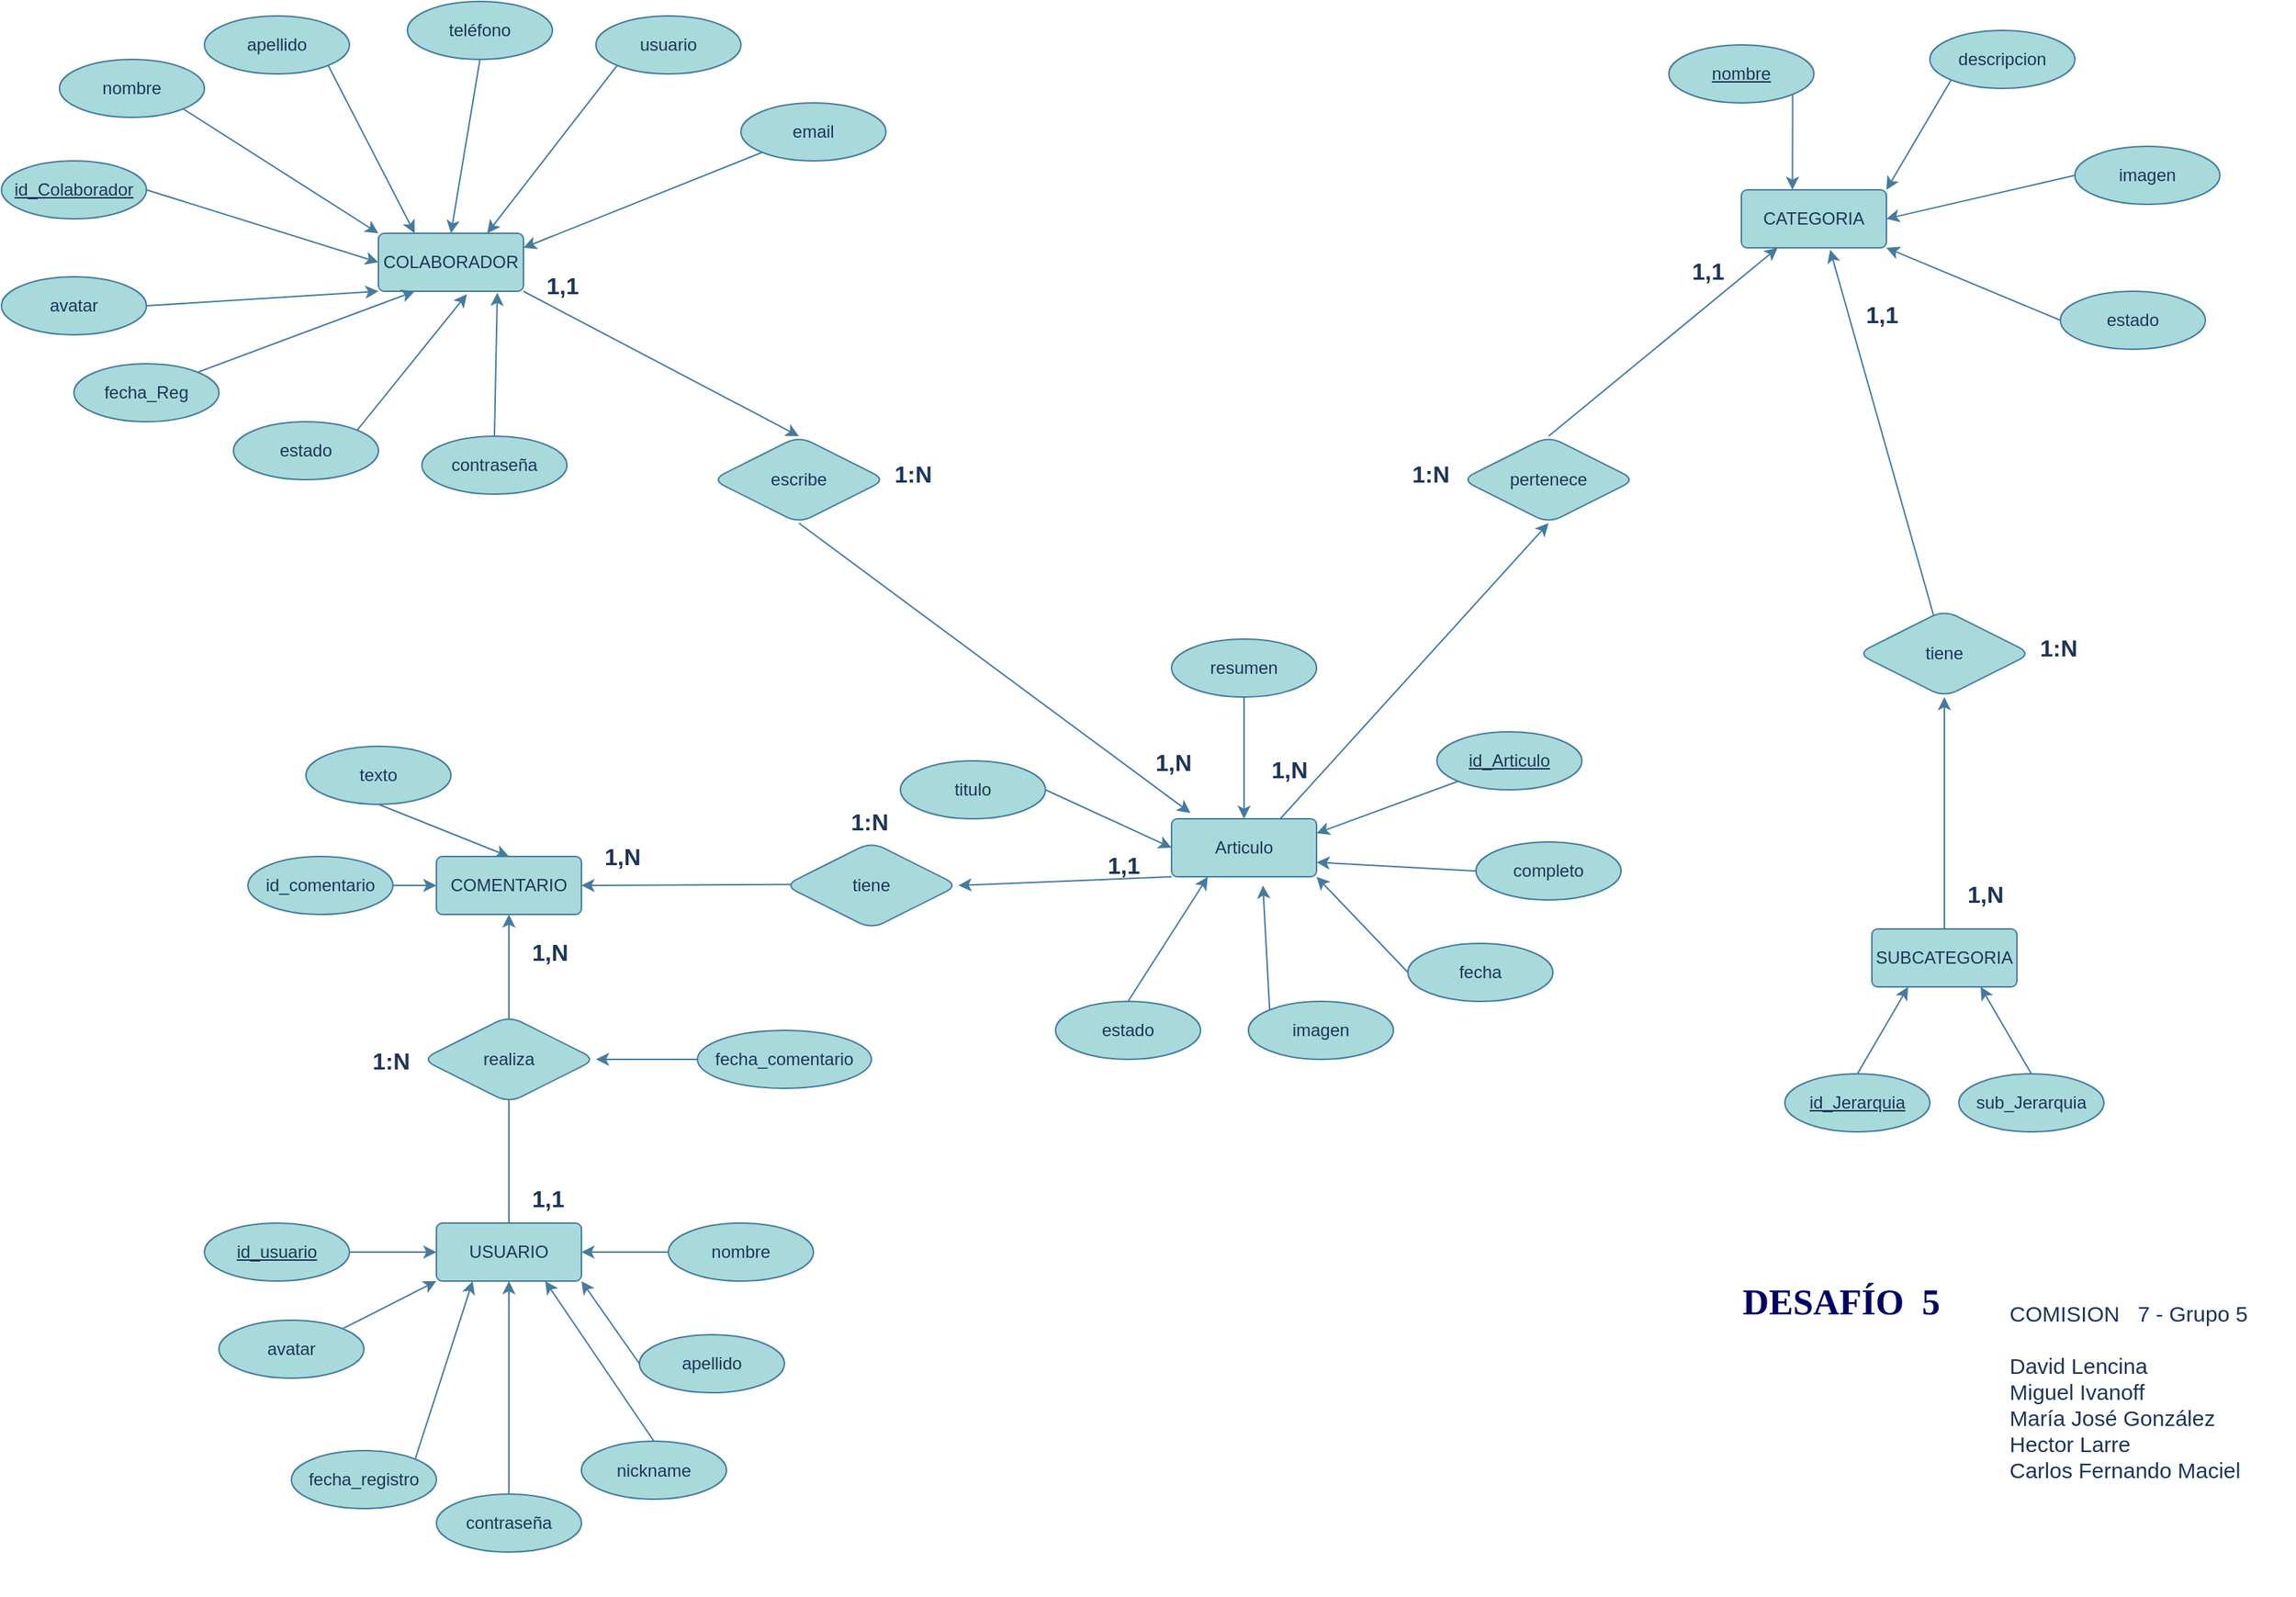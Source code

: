 <mxfile version="21.3.4" type="device">
  <diagram name="Página-1" id="KMNJWnfZoJ_QX7EdaWYS">
    <mxGraphModel dx="1469" dy="647" grid="1" gridSize="10" guides="1" tooltips="1" connect="1" arrows="1" fold="1" page="1" pageScale="1" pageWidth="1654" pageHeight="1169" math="0" shadow="0">
      <root>
        <mxCell id="0" />
        <mxCell id="1" parent="0" />
        <mxCell id="n2WPIKl7ri1R_AjDJzSK-76" style="edgeStyle=none;rounded=1;orthogonalLoop=1;jettySize=auto;html=1;exitX=1;exitY=1;exitDx=0;exitDy=0;entryX=0.5;entryY=0;entryDx=0;entryDy=0;labelBackgroundColor=none;strokeColor=#457B9D;fontColor=default;" parent="1" source="n2WPIKl7ri1R_AjDJzSK-1" target="n2WPIKl7ri1R_AjDJzSK-75" edge="1">
          <mxGeometry relative="1" as="geometry" />
        </mxCell>
        <mxCell id="n2WPIKl7ri1R_AjDJzSK-1" value="COLABORADOR" style="rounded=1;arcSize=10;whiteSpace=wrap;html=1;align=center;labelBackgroundColor=none;fillColor=#A8DADC;strokeColor=#457B9D;fontColor=#1D3557;" parent="1" vertex="1">
          <mxGeometry x="310" y="200" width="100" height="40" as="geometry" />
        </mxCell>
        <mxCell id="n2WPIKl7ri1R_AjDJzSK-74" style="edgeStyle=none;rounded=1;orthogonalLoop=1;jettySize=auto;html=1;exitX=0.75;exitY=0;exitDx=0;exitDy=0;entryX=0.5;entryY=1;entryDx=0;entryDy=0;labelBackgroundColor=none;strokeColor=#457B9D;fontColor=default;" parent="1" source="n2WPIKl7ri1R_AjDJzSK-2" target="n2WPIKl7ri1R_AjDJzSK-72" edge="1">
          <mxGeometry relative="1" as="geometry" />
        </mxCell>
        <mxCell id="n2WPIKl7ri1R_AjDJzSK-2" value="Articulo" style="rounded=1;arcSize=10;whiteSpace=wrap;html=1;align=center;labelBackgroundColor=none;fillColor=#A8DADC;strokeColor=#457B9D;fontColor=#1D3557;" parent="1" vertex="1">
          <mxGeometry x="857" y="604" width="100" height="40" as="geometry" />
        </mxCell>
        <mxCell id="n2WPIKl7ri1R_AjDJzSK-79" style="edgeStyle=none;rounded=1;orthogonalLoop=1;jettySize=auto;html=1;exitX=0.5;exitY=0;exitDx=0;exitDy=0;entryX=0.5;entryY=1;entryDx=0;entryDy=0;labelBackgroundColor=none;strokeColor=#457B9D;fontColor=default;" parent="1" source="n2WPIKl7ri1R_AjDJzSK-3" target="0cG1t14JunBqy3VzTGJ5-1" edge="1">
          <mxGeometry relative="1" as="geometry" />
        </mxCell>
        <mxCell id="n2WPIKl7ri1R_AjDJzSK-3" value="USUARIO" style="rounded=1;arcSize=10;whiteSpace=wrap;html=1;align=center;labelBackgroundColor=none;fillColor=#A8DADC;strokeColor=#457B9D;fontColor=#1D3557;" parent="1" vertex="1">
          <mxGeometry x="350" y="883" width="100" height="40" as="geometry" />
        </mxCell>
        <mxCell id="n2WPIKl7ri1R_AjDJzSK-71" style="edgeStyle=none;rounded=1;orthogonalLoop=1;jettySize=auto;html=1;exitX=0.5;exitY=0;exitDx=0;exitDy=0;entryX=0.5;entryY=1;entryDx=0;entryDy=0;labelBackgroundColor=none;strokeColor=#457B9D;fontColor=default;" parent="1" source="n2WPIKl7ri1R_AjDJzSK-5" target="n2WPIKl7ri1R_AjDJzSK-69" edge="1">
          <mxGeometry relative="1" as="geometry" />
        </mxCell>
        <mxCell id="n2WPIKl7ri1R_AjDJzSK-4" value="CATEGORIA" style="rounded=1;arcSize=10;whiteSpace=wrap;html=1;align=center;labelBackgroundColor=none;fillColor=#A8DADC;strokeColor=#457B9D;fontColor=#1D3557;" parent="1" vertex="1">
          <mxGeometry x="1250" y="170" width="100" height="40" as="geometry" />
        </mxCell>
        <mxCell id="n2WPIKl7ri1R_AjDJzSK-5" value="SUBCATEGORIA" style="rounded=1;arcSize=10;whiteSpace=wrap;html=1;align=center;labelBackgroundColor=none;fillColor=#A8DADC;strokeColor=#457B9D;fontColor=#1D3557;" parent="1" vertex="1">
          <mxGeometry x="1340" y="680" width="100" height="40" as="geometry" />
        </mxCell>
        <mxCell id="n2WPIKl7ri1R_AjDJzSK-18" style="edgeStyle=none;rounded=1;orthogonalLoop=1;jettySize=auto;html=1;exitX=1;exitY=1;exitDx=0;exitDy=0;entryX=0;entryY=0;entryDx=0;entryDy=0;labelBackgroundColor=none;strokeColor=#457B9D;fontColor=default;" parent="1" source="n2WPIKl7ri1R_AjDJzSK-8" target="n2WPIKl7ri1R_AjDJzSK-1" edge="1">
          <mxGeometry relative="1" as="geometry" />
        </mxCell>
        <mxCell id="n2WPIKl7ri1R_AjDJzSK-8" value="nombre" style="ellipse;whiteSpace=wrap;html=1;align=center;labelBackgroundColor=none;fillColor=#A8DADC;strokeColor=#457B9D;fontColor=#1D3557;rounded=1;" parent="1" vertex="1">
          <mxGeometry x="90" y="80" width="100" height="40" as="geometry" />
        </mxCell>
        <mxCell id="n2WPIKl7ri1R_AjDJzSK-23" style="edgeStyle=none;rounded=1;orthogonalLoop=1;jettySize=auto;html=1;exitX=1;exitY=1;exitDx=0;exitDy=0;entryX=0.25;entryY=0;entryDx=0;entryDy=0;labelBackgroundColor=none;strokeColor=#457B9D;fontColor=default;" parent="1" source="n2WPIKl7ri1R_AjDJzSK-9" target="n2WPIKl7ri1R_AjDJzSK-1" edge="1">
          <mxGeometry relative="1" as="geometry" />
        </mxCell>
        <mxCell id="n2WPIKl7ri1R_AjDJzSK-9" value="apellido" style="ellipse;whiteSpace=wrap;html=1;align=center;labelBackgroundColor=none;fillColor=#A8DADC;strokeColor=#457B9D;fontColor=#1D3557;rounded=1;" parent="1" vertex="1">
          <mxGeometry x="190" y="50" width="100" height="40" as="geometry" />
        </mxCell>
        <mxCell id="n2WPIKl7ri1R_AjDJzSK-24" style="edgeStyle=none;rounded=1;orthogonalLoop=1;jettySize=auto;html=1;exitX=0.5;exitY=1;exitDx=0;exitDy=0;entryX=0.5;entryY=0;entryDx=0;entryDy=0;labelBackgroundColor=none;strokeColor=#457B9D;fontColor=default;" parent="1" source="n2WPIKl7ri1R_AjDJzSK-10" target="n2WPIKl7ri1R_AjDJzSK-1" edge="1">
          <mxGeometry relative="1" as="geometry" />
        </mxCell>
        <mxCell id="n2WPIKl7ri1R_AjDJzSK-10" value="teléfono" style="ellipse;whiteSpace=wrap;html=1;align=center;labelBackgroundColor=none;fillColor=#A8DADC;strokeColor=#457B9D;fontColor=#1D3557;rounded=1;" parent="1" vertex="1">
          <mxGeometry x="330" y="40" width="100" height="40" as="geometry" />
        </mxCell>
        <mxCell id="n2WPIKl7ri1R_AjDJzSK-25" style="edgeStyle=none;rounded=1;orthogonalLoop=1;jettySize=auto;html=1;exitX=0;exitY=1;exitDx=0;exitDy=0;entryX=0.75;entryY=0;entryDx=0;entryDy=0;labelBackgroundColor=none;strokeColor=#457B9D;fontColor=default;" parent="1" source="n2WPIKl7ri1R_AjDJzSK-11" target="n2WPIKl7ri1R_AjDJzSK-1" edge="1">
          <mxGeometry relative="1" as="geometry" />
        </mxCell>
        <mxCell id="n2WPIKl7ri1R_AjDJzSK-11" value="usuario" style="ellipse;whiteSpace=wrap;html=1;align=center;labelBackgroundColor=none;fillColor=#A8DADC;strokeColor=#457B9D;fontColor=#1D3557;rounded=1;" parent="1" vertex="1">
          <mxGeometry x="460" y="50" width="100" height="40" as="geometry" />
        </mxCell>
        <mxCell id="n2WPIKl7ri1R_AjDJzSK-26" style="edgeStyle=none;rounded=1;orthogonalLoop=1;jettySize=auto;html=1;exitX=0;exitY=1;exitDx=0;exitDy=0;entryX=1;entryY=0.25;entryDx=0;entryDy=0;labelBackgroundColor=none;strokeColor=#457B9D;fontColor=default;" parent="1" source="n2WPIKl7ri1R_AjDJzSK-12" target="n2WPIKl7ri1R_AjDJzSK-1" edge="1">
          <mxGeometry relative="1" as="geometry" />
        </mxCell>
        <mxCell id="n2WPIKl7ri1R_AjDJzSK-12" value="email" style="ellipse;whiteSpace=wrap;html=1;align=center;labelBackgroundColor=none;fillColor=#A8DADC;strokeColor=#457B9D;fontColor=#1D3557;rounded=1;" parent="1" vertex="1">
          <mxGeometry x="560" y="110" width="100" height="40" as="geometry" />
        </mxCell>
        <mxCell id="n2WPIKl7ri1R_AjDJzSK-20" style="edgeStyle=none;rounded=1;orthogonalLoop=1;jettySize=auto;html=1;exitX=0.5;exitY=0;exitDx=0;exitDy=0;entryX=0.82;entryY=1.025;entryDx=0;entryDy=0;entryPerimeter=0;labelBackgroundColor=none;strokeColor=#457B9D;fontColor=default;" parent="1" source="n2WPIKl7ri1R_AjDJzSK-13" target="n2WPIKl7ri1R_AjDJzSK-1" edge="1">
          <mxGeometry relative="1" as="geometry" />
        </mxCell>
        <mxCell id="n2WPIKl7ri1R_AjDJzSK-13" value="contraseña" style="ellipse;whiteSpace=wrap;html=1;align=center;labelBackgroundColor=none;fillColor=#A8DADC;strokeColor=#457B9D;fontColor=#1D3557;rounded=1;" parent="1" vertex="1">
          <mxGeometry x="340" y="340" width="100" height="40" as="geometry" />
        </mxCell>
        <mxCell id="n2WPIKl7ri1R_AjDJzSK-21" style="edgeStyle=none;rounded=1;orthogonalLoop=1;jettySize=auto;html=1;exitX=1;exitY=0;exitDx=0;exitDy=0;entryX=0.61;entryY=1.05;entryDx=0;entryDy=0;entryPerimeter=0;labelBackgroundColor=none;strokeColor=#457B9D;fontColor=default;" parent="1" source="n2WPIKl7ri1R_AjDJzSK-14" target="n2WPIKl7ri1R_AjDJzSK-1" edge="1">
          <mxGeometry relative="1" as="geometry" />
        </mxCell>
        <mxCell id="n2WPIKl7ri1R_AjDJzSK-14" value="estado" style="ellipse;whiteSpace=wrap;html=1;align=center;labelBackgroundColor=none;fillColor=#A8DADC;strokeColor=#457B9D;fontColor=#1D3557;rounded=1;" parent="1" vertex="1">
          <mxGeometry x="210" y="330" width="100" height="40" as="geometry" />
        </mxCell>
        <mxCell id="n2WPIKl7ri1R_AjDJzSK-22" style="edgeStyle=none;rounded=1;orthogonalLoop=1;jettySize=auto;html=1;exitX=1;exitY=0;exitDx=0;exitDy=0;entryX=0.25;entryY=1;entryDx=0;entryDy=0;labelBackgroundColor=none;strokeColor=#457B9D;fontColor=default;" parent="1" source="n2WPIKl7ri1R_AjDJzSK-15" target="n2WPIKl7ri1R_AjDJzSK-1" edge="1">
          <mxGeometry relative="1" as="geometry" />
        </mxCell>
        <mxCell id="n2WPIKl7ri1R_AjDJzSK-15" value="fecha_Reg" style="ellipse;whiteSpace=wrap;html=1;align=center;labelBackgroundColor=none;fillColor=#A8DADC;strokeColor=#457B9D;fontColor=#1D3557;rounded=1;" parent="1" vertex="1">
          <mxGeometry x="100" y="290" width="100" height="40" as="geometry" />
        </mxCell>
        <mxCell id="n2WPIKl7ri1R_AjDJzSK-19" style="edgeStyle=none;rounded=1;orthogonalLoop=1;jettySize=auto;html=1;exitX=1;exitY=0.5;exitDx=0;exitDy=0;entryX=0;entryY=1;entryDx=0;entryDy=0;labelBackgroundColor=none;strokeColor=#457B9D;fontColor=default;" parent="1" source="n2WPIKl7ri1R_AjDJzSK-16" target="n2WPIKl7ri1R_AjDJzSK-1" edge="1">
          <mxGeometry relative="1" as="geometry" />
        </mxCell>
        <mxCell id="n2WPIKl7ri1R_AjDJzSK-16" value="avatar" style="ellipse;whiteSpace=wrap;html=1;align=center;labelBackgroundColor=none;fillColor=#A8DADC;strokeColor=#457B9D;fontColor=#1D3557;rounded=1;" parent="1" vertex="1">
          <mxGeometry x="50" y="230" width="100" height="40" as="geometry" />
        </mxCell>
        <mxCell id="n2WPIKl7ri1R_AjDJzSK-31" style="edgeStyle=none;rounded=1;orthogonalLoop=1;jettySize=auto;html=1;exitX=0;exitY=1;exitDx=0;exitDy=0;entryX=1;entryY=0;entryDx=0;entryDy=0;labelBackgroundColor=none;strokeColor=#457B9D;fontColor=default;" parent="1" source="n2WPIKl7ri1R_AjDJzSK-28" target="n2WPIKl7ri1R_AjDJzSK-4" edge="1">
          <mxGeometry relative="1" as="geometry" />
        </mxCell>
        <mxCell id="n2WPIKl7ri1R_AjDJzSK-28" value="descripcion" style="ellipse;whiteSpace=wrap;html=1;align=center;labelBackgroundColor=none;fillColor=#A8DADC;strokeColor=#457B9D;fontColor=#1D3557;rounded=1;" parent="1" vertex="1">
          <mxGeometry x="1380" y="60" width="100" height="40" as="geometry" />
        </mxCell>
        <mxCell id="n2WPIKl7ri1R_AjDJzSK-32" style="edgeStyle=none;rounded=1;orthogonalLoop=1;jettySize=auto;html=1;exitX=0;exitY=0.5;exitDx=0;exitDy=0;entryX=1;entryY=0.5;entryDx=0;entryDy=0;labelBackgroundColor=none;strokeColor=#457B9D;fontColor=default;" parent="1" source="n2WPIKl7ri1R_AjDJzSK-29" target="n2WPIKl7ri1R_AjDJzSK-4" edge="1">
          <mxGeometry relative="1" as="geometry" />
        </mxCell>
        <mxCell id="n2WPIKl7ri1R_AjDJzSK-29" value="imagen" style="ellipse;whiteSpace=wrap;html=1;align=center;labelBackgroundColor=none;fillColor=#A8DADC;strokeColor=#457B9D;fontColor=#1D3557;rounded=1;" parent="1" vertex="1">
          <mxGeometry x="1480" y="140" width="100" height="40" as="geometry" />
        </mxCell>
        <mxCell id="n2WPIKl7ri1R_AjDJzSK-33" style="edgeStyle=none;rounded=1;orthogonalLoop=1;jettySize=auto;html=1;exitX=0;exitY=0.5;exitDx=0;exitDy=0;entryX=1;entryY=1;entryDx=0;entryDy=0;labelBackgroundColor=none;strokeColor=#457B9D;fontColor=default;" parent="1" source="n2WPIKl7ri1R_AjDJzSK-30" target="n2WPIKl7ri1R_AjDJzSK-4" edge="1">
          <mxGeometry relative="1" as="geometry" />
        </mxCell>
        <mxCell id="n2WPIKl7ri1R_AjDJzSK-30" value="estado" style="ellipse;whiteSpace=wrap;html=1;align=center;labelBackgroundColor=none;fillColor=#A8DADC;strokeColor=#457B9D;fontColor=#1D3557;rounded=1;" parent="1" vertex="1">
          <mxGeometry x="1470" y="240" width="100" height="40" as="geometry" />
        </mxCell>
        <mxCell id="n2WPIKl7ri1R_AjDJzSK-47" style="edgeStyle=none;rounded=1;orthogonalLoop=1;jettySize=auto;html=1;exitX=1;exitY=0.5;exitDx=0;exitDy=0;entryX=0;entryY=0.5;entryDx=0;entryDy=0;labelBackgroundColor=none;strokeColor=#457B9D;fontColor=default;" parent="1" source="n2WPIKl7ri1R_AjDJzSK-35" target="n2WPIKl7ri1R_AjDJzSK-2" edge="1">
          <mxGeometry relative="1" as="geometry" />
        </mxCell>
        <mxCell id="n2WPIKl7ri1R_AjDJzSK-35" value="titulo" style="ellipse;whiteSpace=wrap;html=1;align=center;labelBackgroundColor=none;fillColor=#A8DADC;strokeColor=#457B9D;fontColor=#1D3557;rounded=1;" parent="1" vertex="1">
          <mxGeometry x="670" y="564" width="100" height="40" as="geometry" />
        </mxCell>
        <mxCell id="n2WPIKl7ri1R_AjDJzSK-42" style="edgeStyle=none;rounded=1;orthogonalLoop=1;jettySize=auto;html=1;exitX=0.5;exitY=1;exitDx=0;exitDy=0;entryX=0.5;entryY=0;entryDx=0;entryDy=0;labelBackgroundColor=none;strokeColor=#457B9D;fontColor=default;" parent="1" target="n2WPIKl7ri1R_AjDJzSK-2" edge="1">
          <mxGeometry relative="1" as="geometry">
            <mxPoint x="907" y="500.0" as="sourcePoint" />
          </mxGeometry>
        </mxCell>
        <mxCell id="n2WPIKl7ri1R_AjDJzSK-43" style="edgeStyle=none;rounded=1;orthogonalLoop=1;jettySize=auto;html=1;exitX=0;exitY=0.5;exitDx=0;exitDy=0;entryX=1;entryY=0.75;entryDx=0;entryDy=0;labelBackgroundColor=none;strokeColor=#457B9D;fontColor=default;" parent="1" source="n2WPIKl7ri1R_AjDJzSK-37" target="n2WPIKl7ri1R_AjDJzSK-2" edge="1">
          <mxGeometry relative="1" as="geometry" />
        </mxCell>
        <mxCell id="n2WPIKl7ri1R_AjDJzSK-37" value="completo" style="ellipse;whiteSpace=wrap;html=1;align=center;labelBackgroundColor=none;fillColor=#A8DADC;strokeColor=#457B9D;fontColor=#1D3557;rounded=1;" parent="1" vertex="1">
          <mxGeometry x="1067" y="620" width="100" height="40" as="geometry" />
        </mxCell>
        <mxCell id="n2WPIKl7ri1R_AjDJzSK-44" style="edgeStyle=none;rounded=1;orthogonalLoop=1;jettySize=auto;html=1;exitX=0;exitY=0.5;exitDx=0;exitDy=0;entryX=1;entryY=1;entryDx=0;entryDy=0;labelBackgroundColor=none;strokeColor=#457B9D;fontColor=default;" parent="1" source="n2WPIKl7ri1R_AjDJzSK-38" target="n2WPIKl7ri1R_AjDJzSK-2" edge="1">
          <mxGeometry relative="1" as="geometry" />
        </mxCell>
        <mxCell id="n2WPIKl7ri1R_AjDJzSK-38" value="fecha" style="ellipse;whiteSpace=wrap;html=1;align=center;labelBackgroundColor=none;fillColor=#A8DADC;strokeColor=#457B9D;fontColor=#1D3557;rounded=1;" parent="1" vertex="1">
          <mxGeometry x="1020" y="690" width="100" height="40" as="geometry" />
        </mxCell>
        <mxCell id="n2WPIKl7ri1R_AjDJzSK-45" style="edgeStyle=none;rounded=1;orthogonalLoop=1;jettySize=auto;html=1;exitX=0;exitY=0;exitDx=0;exitDy=0;labelBackgroundColor=none;strokeColor=#457B9D;fontColor=default;" parent="1" source="n2WPIKl7ri1R_AjDJzSK-39" edge="1">
          <mxGeometry relative="1" as="geometry">
            <mxPoint x="920" y="650" as="targetPoint" />
          </mxGeometry>
        </mxCell>
        <mxCell id="n2WPIKl7ri1R_AjDJzSK-39" value="imagen" style="ellipse;whiteSpace=wrap;html=1;align=center;labelBackgroundColor=none;fillColor=#A8DADC;strokeColor=#457B9D;fontColor=#1D3557;rounded=1;" parent="1" vertex="1">
          <mxGeometry x="910" y="730" width="100" height="40" as="geometry" />
        </mxCell>
        <mxCell id="n2WPIKl7ri1R_AjDJzSK-46" style="edgeStyle=none;rounded=1;orthogonalLoop=1;jettySize=auto;html=1;exitX=0.5;exitY=0;exitDx=0;exitDy=0;entryX=0.25;entryY=1;entryDx=0;entryDy=0;labelBackgroundColor=none;strokeColor=#457B9D;fontColor=default;" parent="1" source="n2WPIKl7ri1R_AjDJzSK-40" target="n2WPIKl7ri1R_AjDJzSK-2" edge="1">
          <mxGeometry relative="1" as="geometry" />
        </mxCell>
        <mxCell id="n2WPIKl7ri1R_AjDJzSK-40" value="estado" style="ellipse;whiteSpace=wrap;html=1;align=center;labelBackgroundColor=none;fillColor=#A8DADC;strokeColor=#457B9D;fontColor=#1D3557;rounded=1;" parent="1" vertex="1">
          <mxGeometry x="777" y="730" width="100" height="40" as="geometry" />
        </mxCell>
        <mxCell id="n2WPIKl7ri1R_AjDJzSK-63" style="edgeStyle=none;rounded=1;orthogonalLoop=1;jettySize=auto;html=1;exitX=0;exitY=0.5;exitDx=0;exitDy=0;entryX=1;entryY=0.5;entryDx=0;entryDy=0;labelBackgroundColor=none;strokeColor=#457B9D;fontColor=default;" parent="1" source="n2WPIKl7ri1R_AjDJzSK-48" target="n2WPIKl7ri1R_AjDJzSK-3" edge="1">
          <mxGeometry relative="1" as="geometry" />
        </mxCell>
        <mxCell id="n2WPIKl7ri1R_AjDJzSK-48" value="nombre" style="ellipse;whiteSpace=wrap;html=1;align=center;labelBackgroundColor=none;fillColor=#A8DADC;strokeColor=#457B9D;fontColor=#1D3557;rounded=1;" parent="1" vertex="1">
          <mxGeometry x="510" y="883" width="100" height="40" as="geometry" />
        </mxCell>
        <mxCell id="n2WPIKl7ri1R_AjDJzSK-62" style="edgeStyle=none;rounded=1;orthogonalLoop=1;jettySize=auto;html=1;exitX=0;exitY=0.5;exitDx=0;exitDy=0;entryX=1;entryY=1;entryDx=0;entryDy=0;labelBackgroundColor=none;strokeColor=#457B9D;fontColor=default;" parent="1" source="n2WPIKl7ri1R_AjDJzSK-49" target="n2WPIKl7ri1R_AjDJzSK-3" edge="1">
          <mxGeometry relative="1" as="geometry" />
        </mxCell>
        <mxCell id="n2WPIKl7ri1R_AjDJzSK-49" value="apellido" style="ellipse;whiteSpace=wrap;html=1;align=center;labelBackgroundColor=none;fillColor=#A8DADC;strokeColor=#457B9D;fontColor=#1D3557;rounded=1;" parent="1" vertex="1">
          <mxGeometry x="490" y="960" width="100" height="40" as="geometry" />
        </mxCell>
        <mxCell id="n2WPIKl7ri1R_AjDJzSK-61" style="edgeStyle=none;rounded=1;orthogonalLoop=1;jettySize=auto;html=1;exitX=0.5;exitY=0;exitDx=0;exitDy=0;entryX=0.75;entryY=1;entryDx=0;entryDy=0;labelBackgroundColor=none;strokeColor=#457B9D;fontColor=default;" parent="1" source="n2WPIKl7ri1R_AjDJzSK-50" target="n2WPIKl7ri1R_AjDJzSK-3" edge="1">
          <mxGeometry relative="1" as="geometry" />
        </mxCell>
        <mxCell id="n2WPIKl7ri1R_AjDJzSK-50" value="nickname" style="ellipse;whiteSpace=wrap;html=1;align=center;labelBackgroundColor=none;fillColor=#A8DADC;strokeColor=#457B9D;fontColor=#1D3557;rounded=1;" parent="1" vertex="1">
          <mxGeometry x="450" y="1033.5" width="100" height="40" as="geometry" />
        </mxCell>
        <mxCell id="n2WPIKl7ri1R_AjDJzSK-60" style="edgeStyle=none;rounded=1;orthogonalLoop=1;jettySize=auto;html=1;exitX=0.5;exitY=0;exitDx=0;exitDy=0;labelBackgroundColor=none;strokeColor=#457B9D;fontColor=default;" parent="1" source="n2WPIKl7ri1R_AjDJzSK-51" target="n2WPIKl7ri1R_AjDJzSK-3" edge="1">
          <mxGeometry relative="1" as="geometry" />
        </mxCell>
        <mxCell id="n2WPIKl7ri1R_AjDJzSK-51" value="contraseña" style="ellipse;whiteSpace=wrap;html=1;align=center;labelBackgroundColor=none;fillColor=#A8DADC;strokeColor=#457B9D;fontColor=#1D3557;rounded=1;" parent="1" vertex="1">
          <mxGeometry x="350" y="1070" width="100" height="40" as="geometry" />
        </mxCell>
        <mxCell id="n2WPIKl7ri1R_AjDJzSK-59" style="edgeStyle=none;rounded=1;orthogonalLoop=1;jettySize=auto;html=1;exitX=1;exitY=0;exitDx=0;exitDy=0;entryX=0.25;entryY=1;entryDx=0;entryDy=0;labelBackgroundColor=none;strokeColor=#457B9D;fontColor=default;" parent="1" source="n2WPIKl7ri1R_AjDJzSK-52" target="n2WPIKl7ri1R_AjDJzSK-3" edge="1">
          <mxGeometry relative="1" as="geometry" />
        </mxCell>
        <mxCell id="n2WPIKl7ri1R_AjDJzSK-52" value="fecha_registro" style="ellipse;whiteSpace=wrap;html=1;align=center;labelBackgroundColor=none;fillColor=#A8DADC;strokeColor=#457B9D;fontColor=#1D3557;rounded=1;" parent="1" vertex="1">
          <mxGeometry x="250" y="1040" width="100" height="40" as="geometry" />
        </mxCell>
        <mxCell id="n2WPIKl7ri1R_AjDJzSK-58" style="edgeStyle=none;rounded=1;orthogonalLoop=1;jettySize=auto;html=1;exitX=1;exitY=0;exitDx=0;exitDy=0;entryX=0;entryY=1;entryDx=0;entryDy=0;labelBackgroundColor=none;strokeColor=#457B9D;fontColor=default;" parent="1" source="n2WPIKl7ri1R_AjDJzSK-53" target="n2WPIKl7ri1R_AjDJzSK-3" edge="1">
          <mxGeometry relative="1" as="geometry" />
        </mxCell>
        <mxCell id="n2WPIKl7ri1R_AjDJzSK-53" value="avatar" style="ellipse;whiteSpace=wrap;html=1;align=center;labelBackgroundColor=none;fillColor=#A8DADC;strokeColor=#457B9D;fontColor=#1D3557;rounded=1;" parent="1" vertex="1">
          <mxGeometry x="200" y="950" width="100" height="40" as="geometry" />
        </mxCell>
        <mxCell id="n2WPIKl7ri1R_AjDJzSK-57" style="edgeStyle=none;rounded=1;orthogonalLoop=1;jettySize=auto;html=1;entryX=1;entryY=0.5;entryDx=0;entryDy=0;labelBackgroundColor=none;strokeColor=#457B9D;fontColor=default;exitX=0.913;exitY=0.48;exitDx=0;exitDy=0;exitPerimeter=0;" parent="1" source="n2WPIKl7ri1R_AjDJzSK-78" target="0cG1t14JunBqy3VzTGJ5-1" edge="1">
          <mxGeometry relative="1" as="geometry">
            <mxPoint x="570" y="670" as="sourcePoint" />
            <Array as="points" />
          </mxGeometry>
        </mxCell>
        <mxCell id="n2WPIKl7ri1R_AjDJzSK-64" style="edgeStyle=none;rounded=1;orthogonalLoop=1;jettySize=auto;html=1;exitX=1;exitY=0.5;exitDx=0;exitDy=0;entryX=0;entryY=0.5;entryDx=0;entryDy=0;labelBackgroundColor=none;strokeColor=#457B9D;fontColor=default;" parent="1" source="n2WPIKl7ri1R_AjDJzSK-55" target="0cG1t14JunBqy3VzTGJ5-1" edge="1">
          <mxGeometry relative="1" as="geometry">
            <mxPoint x="65.355" y="854.142" as="sourcePoint" />
            <mxPoint x="37.4" y="901.56" as="targetPoint" />
          </mxGeometry>
        </mxCell>
        <mxCell id="n2WPIKl7ri1R_AjDJzSK-55" value="id_comentario" style="ellipse;whiteSpace=wrap;html=1;align=center;labelBackgroundColor=none;fillColor=#A8DADC;strokeColor=#457B9D;fontColor=#1D3557;rounded=1;" parent="1" vertex="1">
          <mxGeometry x="220" y="630" width="100" height="40" as="geometry" />
        </mxCell>
        <mxCell id="n2WPIKl7ri1R_AjDJzSK-66" style="edgeStyle=none;rounded=1;orthogonalLoop=1;jettySize=auto;html=1;exitX=0.5;exitY=1;exitDx=0;exitDy=0;entryX=0.5;entryY=0;entryDx=0;entryDy=0;labelBackgroundColor=none;strokeColor=#457B9D;fontColor=default;" parent="1" source="n2WPIKl7ri1R_AjDJzSK-56" target="0cG1t14JunBqy3VzTGJ5-1" edge="1">
          <mxGeometry relative="1" as="geometry">
            <mxPoint x="80" y="900" as="targetPoint" />
          </mxGeometry>
        </mxCell>
        <mxCell id="n2WPIKl7ri1R_AjDJzSK-56" value="texto" style="ellipse;whiteSpace=wrap;html=1;align=center;labelBackgroundColor=none;fillColor=#A8DADC;strokeColor=#457B9D;fontColor=#1D3557;rounded=1;" parent="1" vertex="1">
          <mxGeometry x="260" y="554" width="100" height="40" as="geometry" />
        </mxCell>
        <mxCell id="n2WPIKl7ri1R_AjDJzSK-108" style="edgeStyle=none;rounded=1;orthogonalLoop=1;jettySize=auto;html=1;exitX=0.5;exitY=0;exitDx=0;exitDy=0;entryX=0.75;entryY=1;entryDx=0;entryDy=0;labelBackgroundColor=none;strokeColor=#457B9D;fontColor=default;" parent="1" source="n2WPIKl7ri1R_AjDJzSK-67" target="n2WPIKl7ri1R_AjDJzSK-5" edge="1">
          <mxGeometry relative="1" as="geometry" />
        </mxCell>
        <mxCell id="n2WPIKl7ri1R_AjDJzSK-67" value="sub_Jerarquia" style="ellipse;whiteSpace=wrap;html=1;align=center;labelBackgroundColor=none;fillColor=#A8DADC;strokeColor=#457B9D;fontColor=#1D3557;rounded=1;" parent="1" vertex="1">
          <mxGeometry x="1400" y="780" width="100" height="40" as="geometry" />
        </mxCell>
        <mxCell id="n2WPIKl7ri1R_AjDJzSK-69" value="tiene" style="shape=rhombus;perimeter=rhombusPerimeter;whiteSpace=wrap;html=1;align=center;labelBackgroundColor=none;fillColor=#A8DADC;strokeColor=#457B9D;fontColor=#1D3557;rounded=1;" parent="1" vertex="1">
          <mxGeometry x="1330" y="460" width="120" height="60" as="geometry" />
        </mxCell>
        <mxCell id="n2WPIKl7ri1R_AjDJzSK-110" style="edgeStyle=none;rounded=0;orthogonalLoop=1;jettySize=auto;html=1;exitX=0.5;exitY=0;exitDx=0;exitDy=0;entryX=0.25;entryY=1;entryDx=0;entryDy=0;strokeColor=#457B9D;fontColor=default;labelBackgroundColor=none;" parent="1" source="n2WPIKl7ri1R_AjDJzSK-72" target="n2WPIKl7ri1R_AjDJzSK-4" edge="1">
          <mxGeometry relative="1" as="geometry" />
        </mxCell>
        <mxCell id="n2WPIKl7ri1R_AjDJzSK-72" value="pertenece" style="shape=rhombus;perimeter=rhombusPerimeter;whiteSpace=wrap;html=1;align=center;labelBackgroundColor=none;fillColor=#A8DADC;strokeColor=#457B9D;fontColor=#1D3557;rounded=1;" parent="1" vertex="1">
          <mxGeometry x="1057" y="340" width="120" height="60" as="geometry" />
        </mxCell>
        <mxCell id="n2WPIKl7ri1R_AjDJzSK-77" style="edgeStyle=none;rounded=1;orthogonalLoop=1;jettySize=auto;html=1;exitX=0.5;exitY=1;exitDx=0;exitDy=0;entryX=0.13;entryY=-0.1;entryDx=0;entryDy=0;entryPerimeter=0;labelBackgroundColor=none;strokeColor=#457B9D;fontColor=default;" parent="1" source="n2WPIKl7ri1R_AjDJzSK-75" target="n2WPIKl7ri1R_AjDJzSK-2" edge="1">
          <mxGeometry relative="1" as="geometry">
            <mxPoint x="680" y="460" as="sourcePoint" />
          </mxGeometry>
        </mxCell>
        <mxCell id="n2WPIKl7ri1R_AjDJzSK-75" value="escribe" style="shape=rhombus;perimeter=rhombusPerimeter;whiteSpace=wrap;html=1;align=center;labelBackgroundColor=none;fillColor=#A8DADC;strokeColor=#457B9D;fontColor=#1D3557;rounded=1;" parent="1" vertex="1">
          <mxGeometry x="540" y="340" width="120" height="60" as="geometry" />
        </mxCell>
        <mxCell id="n2WPIKl7ri1R_AjDJzSK-80" style="edgeStyle=none;rounded=1;orthogonalLoop=1;jettySize=auto;html=1;labelBackgroundColor=none;strokeColor=#457B9D;fontColor=default;exitX=0;exitY=1;exitDx=0;exitDy=0;entryX=1;entryY=0.5;entryDx=0;entryDy=0;" parent="1" source="n2WPIKl7ri1R_AjDJzSK-2" target="n2WPIKl7ri1R_AjDJzSK-78" edge="1">
          <mxGeometry relative="1" as="geometry">
            <mxPoint x="720" y="690" as="sourcePoint" />
            <mxPoint x="700" y="650" as="targetPoint" />
          </mxGeometry>
        </mxCell>
        <mxCell id="n2WPIKl7ri1R_AjDJzSK-78" value="tiene" style="shape=rhombus;perimeter=rhombusPerimeter;whiteSpace=wrap;html=1;align=center;labelBackgroundColor=none;fillColor=#A8DADC;strokeColor=#457B9D;fontColor=#1D3557;rounded=1;" parent="1" vertex="1">
          <mxGeometry x="590" y="620" width="120" height="60" as="geometry" />
        </mxCell>
        <mxCell id="n2WPIKl7ri1R_AjDJzSK-81" value="resumen" style="ellipse;whiteSpace=wrap;html=1;align=center;labelBackgroundColor=none;fillColor=#A8DADC;strokeColor=#457B9D;fontColor=#1D3557;rounded=1;" parent="1" vertex="1">
          <mxGeometry x="857" y="480" width="100" height="40" as="geometry" />
        </mxCell>
        <mxCell id="n2WPIKl7ri1R_AjDJzSK-86" style="edgeStyle=none;rounded=1;orthogonalLoop=1;jettySize=auto;html=1;exitX=1;exitY=1;exitDx=0;exitDy=0;entryX=0.352;entryY=0;entryDx=0;entryDy=0;entryPerimeter=0;labelBackgroundColor=none;strokeColor=#457B9D;fontColor=default;" parent="1" source="n2WPIKl7ri1R_AjDJzSK-84" target="n2WPIKl7ri1R_AjDJzSK-4" edge="1">
          <mxGeometry relative="1" as="geometry" />
        </mxCell>
        <mxCell id="n2WPIKl7ri1R_AjDJzSK-84" value="nombre" style="ellipse;whiteSpace=wrap;html=1;align=center;fontStyle=4;labelBackgroundColor=none;fillColor=#A8DADC;strokeColor=#457B9D;fontColor=#1D3557;rounded=1;" parent="1" vertex="1">
          <mxGeometry x="1200" y="70" width="100" height="40" as="geometry" />
        </mxCell>
        <mxCell id="n2WPIKl7ri1R_AjDJzSK-88" style="edgeStyle=none;rounded=1;orthogonalLoop=1;jettySize=auto;html=1;exitX=1;exitY=0.5;exitDx=0;exitDy=0;entryX=0;entryY=0.5;entryDx=0;entryDy=0;labelBackgroundColor=none;strokeColor=#457B9D;fontColor=default;" parent="1" source="n2WPIKl7ri1R_AjDJzSK-87" target="n2WPIKl7ri1R_AjDJzSK-3" edge="1">
          <mxGeometry relative="1" as="geometry" />
        </mxCell>
        <mxCell id="n2WPIKl7ri1R_AjDJzSK-87" value="id_usuario" style="ellipse;whiteSpace=wrap;html=1;align=center;fontStyle=4;labelBackgroundColor=none;fillColor=#A8DADC;strokeColor=#457B9D;fontColor=#1D3557;rounded=1;" parent="1" vertex="1">
          <mxGeometry x="190" y="883" width="100" height="40" as="geometry" />
        </mxCell>
        <mxCell id="n2WPIKl7ri1R_AjDJzSK-92" style="edgeStyle=none;rounded=1;orthogonalLoop=1;jettySize=auto;html=1;exitX=0;exitY=1;exitDx=0;exitDy=0;entryX=1;entryY=0.25;entryDx=0;entryDy=0;labelBackgroundColor=none;strokeColor=#457B9D;fontColor=default;" parent="1" source="n2WPIKl7ri1R_AjDJzSK-91" target="n2WPIKl7ri1R_AjDJzSK-2" edge="1">
          <mxGeometry relative="1" as="geometry" />
        </mxCell>
        <mxCell id="n2WPIKl7ri1R_AjDJzSK-91" value="id_Articulo" style="ellipse;whiteSpace=wrap;html=1;align=center;fontStyle=4;labelBackgroundColor=none;fillColor=#A8DADC;strokeColor=#457B9D;fontColor=#1D3557;rounded=1;" parent="1" vertex="1">
          <mxGeometry x="1040" y="544" width="100" height="40" as="geometry" />
        </mxCell>
        <mxCell id="n2WPIKl7ri1R_AjDJzSK-93" value="&lt;font style=&quot;font-size: 16px;&quot;&gt;&lt;b&gt;1,N&lt;/b&gt;&lt;/font&gt;" style="text;strokeColor=none;fillColor=none;spacingLeft=4;spacingRight=4;overflow=hidden;rotatable=0;points=[[0,0.5],[1,0.5]];portConstraint=eastwest;fontSize=12;whiteSpace=wrap;html=1;labelBackgroundColor=none;fontColor=#1D3557;rounded=1;" parent="1" vertex="1">
          <mxGeometry x="920" y="554" width="40" height="30" as="geometry" />
        </mxCell>
        <mxCell id="n2WPIKl7ri1R_AjDJzSK-94" value="&lt;font style=&quot;font-size: 16px;&quot;&gt;&lt;b&gt;1,1&lt;/b&gt;&lt;/font&gt;" style="text;strokeColor=none;fillColor=none;spacingLeft=4;spacingRight=4;overflow=hidden;rotatable=0;points=[[0,0.5],[1,0.5]];portConstraint=eastwest;fontSize=12;whiteSpace=wrap;html=1;labelBackgroundColor=none;fontColor=#1D3557;rounded=1;" parent="1" vertex="1">
          <mxGeometry x="1210" y="210" width="40" height="30" as="geometry" />
        </mxCell>
        <mxCell id="n2WPIKl7ri1R_AjDJzSK-95" value="&lt;font style=&quot;font-size: 16px;&quot;&gt;&lt;b&gt;1,N&lt;/b&gt;&lt;/font&gt;" style="text;strokeColor=none;fillColor=none;spacingLeft=4;spacingRight=4;overflow=hidden;rotatable=0;points=[[0,0.5],[1,0.5]];portConstraint=eastwest;fontSize=12;whiteSpace=wrap;html=1;labelBackgroundColor=none;fontColor=#1D3557;rounded=1;" parent="1" vertex="1">
          <mxGeometry x="840" y="549" width="40" height="30" as="geometry" />
        </mxCell>
        <mxCell id="n2WPIKl7ri1R_AjDJzSK-96" value="&lt;font style=&quot;font-size: 16px;&quot;&gt;&lt;b&gt;1,1&lt;/b&gt;&lt;/font&gt;" style="text;strokeColor=none;fillColor=none;spacingLeft=4;spacingRight=4;overflow=hidden;rotatable=0;points=[[0,0.5],[1,0.5]];portConstraint=eastwest;fontSize=12;whiteSpace=wrap;html=1;labelBackgroundColor=none;fontColor=#1D3557;rounded=1;" parent="1" vertex="1">
          <mxGeometry x="420" y="220" width="40" height="30" as="geometry" />
        </mxCell>
        <mxCell id="n2WPIKl7ri1R_AjDJzSK-99" value="&lt;span style=&quot;font-size: 16px;&quot;&gt;&lt;b&gt;1,1&lt;/b&gt;&lt;/span&gt;" style="text;strokeColor=none;fillColor=none;spacingLeft=4;spacingRight=4;overflow=hidden;rotatable=0;points=[[0,0.5],[1,0.5]];portConstraint=eastwest;fontSize=12;whiteSpace=wrap;html=1;labelBackgroundColor=none;fontColor=#1D3557;rounded=1;" parent="1" vertex="1">
          <mxGeometry x="1330" y="240" width="40" height="30" as="geometry" />
        </mxCell>
        <mxCell id="n2WPIKl7ri1R_AjDJzSK-100" value="&lt;font style=&quot;font-size: 16px;&quot;&gt;&lt;b&gt;1,N&lt;/b&gt;&lt;/font&gt;" style="text;strokeColor=none;fillColor=none;spacingLeft=4;spacingRight=4;overflow=hidden;rotatable=0;points=[[0,0.5],[1,0.5]];portConstraint=eastwest;fontSize=12;whiteSpace=wrap;html=1;labelBackgroundColor=none;fontColor=#1D3557;rounded=1;" parent="1" vertex="1">
          <mxGeometry x="1400" y="640" width="40" height="30" as="geometry" />
        </mxCell>
        <mxCell id="n2WPIKl7ri1R_AjDJzSK-102" value="&lt;font style=&quot;font-size: 15px;&quot;&gt;COMISION&amp;nbsp; &amp;nbsp;7 - Grupo 5&lt;br&gt;&lt;br&gt;David Lencina&lt;br&gt;Miguel Ivanoff&lt;br&gt;María José González&lt;br&gt;Hector Larre&lt;br&gt;Carlos Fernando Maciel&lt;br&gt;&lt;/font&gt;" style="text;strokeColor=none;fillColor=none;spacingLeft=4;spacingRight=4;overflow=hidden;rotatable=0;points=[[0,0.5],[1,0.5]];portConstraint=eastwest;fontSize=12;whiteSpace=wrap;html=1;labelBackgroundColor=none;fontColor=#1D3557;rounded=1;" parent="1" vertex="1">
          <mxGeometry x="1428.5" y="930" width="203" height="207" as="geometry" />
        </mxCell>
        <mxCell id="n2WPIKl7ri1R_AjDJzSK-105" style="edgeStyle=none;rounded=1;orthogonalLoop=1;jettySize=auto;html=1;exitX=1;exitY=0.5;exitDx=0;exitDy=0;entryX=0;entryY=0.5;entryDx=0;entryDy=0;labelBackgroundColor=none;strokeColor=#457B9D;fontColor=default;" parent="1" source="n2WPIKl7ri1R_AjDJzSK-104" target="n2WPIKl7ri1R_AjDJzSK-1" edge="1">
          <mxGeometry relative="1" as="geometry" />
        </mxCell>
        <mxCell id="n2WPIKl7ri1R_AjDJzSK-104" value="id_Colaborador" style="ellipse;whiteSpace=wrap;html=1;align=center;fontStyle=4;labelBackgroundColor=none;fillColor=#A8DADC;strokeColor=#457B9D;fontColor=#1D3557;rounded=1;" parent="1" vertex="1">
          <mxGeometry x="50" y="150" width="100" height="40" as="geometry" />
        </mxCell>
        <mxCell id="n2WPIKl7ri1R_AjDJzSK-107" style="edgeStyle=none;rounded=1;orthogonalLoop=1;jettySize=auto;html=1;exitX=0.5;exitY=0;exitDx=0;exitDy=0;entryX=0.25;entryY=1;entryDx=0;entryDy=0;labelBackgroundColor=none;strokeColor=#457B9D;fontColor=default;" parent="1" source="n2WPIKl7ri1R_AjDJzSK-106" target="n2WPIKl7ri1R_AjDJzSK-5" edge="1">
          <mxGeometry relative="1" as="geometry" />
        </mxCell>
        <mxCell id="n2WPIKl7ri1R_AjDJzSK-106" value="id_Jerarquia" style="ellipse;whiteSpace=wrap;html=1;align=center;fontStyle=4;labelBackgroundColor=none;fillColor=#A8DADC;strokeColor=#457B9D;fontColor=#1D3557;rounded=1;" parent="1" vertex="1">
          <mxGeometry x="1280" y="780" width="100" height="40" as="geometry" />
        </mxCell>
        <mxCell id="0cG1t14JunBqy3VzTGJ5-1" value="COMENTARIO" style="rounded=1;arcSize=10;whiteSpace=wrap;html=1;align=center;labelBackgroundColor=none;fillColor=#A8DADC;strokeColor=#457B9D;fontColor=#1D3557;" parent="1" vertex="1">
          <mxGeometry x="350" y="630" width="100" height="40" as="geometry" />
        </mxCell>
        <mxCell id="0cG1t14JunBqy3VzTGJ5-10" value="&lt;font style=&quot;font-size: 16px;&quot;&gt;&lt;b&gt;1,1&lt;br&gt;&lt;/b&gt;&lt;/font&gt;" style="text;strokeColor=none;fillColor=none;spacingLeft=4;spacingRight=4;overflow=hidden;rotatable=0;points=[[0,0.5],[1,0.5]];portConstraint=eastwest;fontSize=12;whiteSpace=wrap;html=1;labelBackgroundColor=none;fontColor=#1D3557;rounded=1;" parent="1" vertex="1">
          <mxGeometry x="410" y="850" width="40" height="30" as="geometry" />
        </mxCell>
        <mxCell id="0cG1t14JunBqy3VzTGJ5-11" value="realiza" style="shape=rhombus;perimeter=rhombusPerimeter;whiteSpace=wrap;html=1;align=center;labelBackgroundColor=none;fillColor=#A8DADC;strokeColor=#457B9D;fontColor=#1D3557;rounded=1;" parent="1" vertex="1">
          <mxGeometry x="340" y="740" width="120" height="60" as="geometry" />
        </mxCell>
        <mxCell id="u8hILx2rj6_C4B6JGW31-1" value="&lt;font style=&quot;font-size: 16px;&quot;&gt;&lt;b&gt;1,N&lt;span style=&quot;white-space: pre;&quot;&gt;	&lt;/span&gt;&lt;/b&gt;&lt;/font&gt;" style="text;strokeColor=none;fillColor=none;spacingLeft=4;spacingRight=4;overflow=hidden;rotatable=0;points=[[0,0.5],[1,0.5]];portConstraint=eastwest;fontSize=12;whiteSpace=wrap;html=1;labelBackgroundColor=none;fontColor=#1D3557;rounded=1;" parent="1" vertex="1">
          <mxGeometry x="460" y="614" width="40" height="30" as="geometry" />
        </mxCell>
        <mxCell id="u8hILx2rj6_C4B6JGW31-3" value="&lt;font style=&quot;font-size: 16px;&quot;&gt;&lt;b&gt;1,N&lt;br&gt;&lt;/b&gt;&lt;/font&gt;" style="text;strokeColor=none;fillColor=none;spacingLeft=4;spacingRight=4;overflow=hidden;rotatable=0;points=[[0,0.5],[1,0.5]];portConstraint=eastwest;fontSize=12;whiteSpace=wrap;html=1;labelBackgroundColor=none;fontColor=#1D3557;rounded=1;" parent="1" vertex="1">
          <mxGeometry x="410" y="680" width="40" height="30" as="geometry" />
        </mxCell>
        <mxCell id="u8hILx2rj6_C4B6JGW31-4" value="&lt;font style=&quot;font-size: 16px;&quot;&gt;&lt;b&gt;1,1&lt;br&gt;&lt;/b&gt;&lt;/font&gt;" style="text;strokeColor=none;fillColor=none;spacingLeft=4;spacingRight=4;overflow=hidden;rotatable=0;points=[[0,0.5],[1,0.5]];portConstraint=eastwest;fontSize=12;whiteSpace=wrap;html=1;labelBackgroundColor=none;fontColor=#1D3557;rounded=1;" parent="1" vertex="1">
          <mxGeometry x="807" y="620" width="40" height="30" as="geometry" />
        </mxCell>
        <mxCell id="u8hILx2rj6_C4B6JGW31-5" value="fecha_comentario" style="ellipse;whiteSpace=wrap;html=1;align=center;labelBackgroundColor=none;fillColor=#A8DADC;strokeColor=#457B9D;fontColor=#1D3557;rounded=1;" parent="1" vertex="1">
          <mxGeometry x="530" y="750" width="120" height="40" as="geometry" />
        </mxCell>
        <mxCell id="u8hILx2rj6_C4B6JGW31-8" value="&lt;h1&gt;&lt;font face=&quot;Verdana&quot; color=&quot;#000066&quot; style=&quot;font-size: 25px;&quot;&gt;DESAFÍO&amp;nbsp; 5&lt;/font&gt;&lt;/h1&gt;" style="text;strokeColor=none;fillColor=none;spacingLeft=4;spacingRight=4;overflow=hidden;rotatable=0;points=[[0,0.5],[1,0.5]];portConstraint=eastwest;fontSize=12;whiteSpace=wrap;html=1;align=center;" parent="1" vertex="1">
          <mxGeometry x="1208.5" y="900" width="220" height="60" as="geometry" />
        </mxCell>
        <mxCell id="oihOrRht9wV_jISFtXlp-1" value="&lt;font style=&quot;font-size: 16px;&quot;&gt;&lt;b&gt;1:N&lt;/b&gt;&lt;/font&gt;" style="text;strokeColor=none;fillColor=none;spacingLeft=4;spacingRight=4;overflow=hidden;rotatable=0;points=[[0,0.5],[1,0.5]];portConstraint=eastwest;fontSize=12;whiteSpace=wrap;html=1;labelBackgroundColor=none;fontColor=#1D3557;rounded=1;" parent="1" vertex="1">
          <mxGeometry x="660" y="350" width="40" height="30" as="geometry" />
        </mxCell>
        <mxCell id="8GE2QGVE16n-P3WtmId3-1" style="edgeStyle=none;rounded=1;orthogonalLoop=1;jettySize=auto;html=1;labelBackgroundColor=none;strokeColor=#457B9D;fontColor=default;exitX=0;exitY=0.5;exitDx=0;exitDy=0;" edge="1" parent="1" source="u8hILx2rj6_C4B6JGW31-5" target="0cG1t14JunBqy3VzTGJ5-11">
          <mxGeometry relative="1" as="geometry">
            <mxPoint x="710" y="779" as="sourcePoint" />
            <Array as="points" />
            <mxPoint x="460" y="780" as="targetPoint" />
          </mxGeometry>
        </mxCell>
        <mxCell id="8GE2QGVE16n-P3WtmId3-3" value="&lt;font style=&quot;font-size: 16px;&quot;&gt;&lt;b&gt;1:N&lt;/b&gt;&lt;/font&gt;" style="text;strokeColor=none;fillColor=none;spacingLeft=4;spacingRight=4;overflow=hidden;rotatable=0;points=[[0,0.5],[1,0.5]];portConstraint=eastwest;fontSize=12;whiteSpace=wrap;html=1;labelBackgroundColor=none;fontColor=#1D3557;rounded=1;" vertex="1" parent="1">
          <mxGeometry x="1017" y="350" width="40" height="30" as="geometry" />
        </mxCell>
        <mxCell id="8GE2QGVE16n-P3WtmId3-4" value="&lt;font style=&quot;font-size: 16px;&quot;&gt;&lt;b&gt;1:N&lt;/b&gt;&lt;/font&gt;" style="text;strokeColor=none;fillColor=none;spacingLeft=4;spacingRight=4;overflow=hidden;rotatable=0;points=[[0,0.5],[1,0.5]];portConstraint=eastwest;fontSize=12;whiteSpace=wrap;html=1;labelBackgroundColor=none;fontColor=#1D3557;rounded=1;" vertex="1" parent="1">
          <mxGeometry x="1450" y="470" width="40" height="30" as="geometry" />
        </mxCell>
        <mxCell id="8GE2QGVE16n-P3WtmId3-5" value="&lt;font style=&quot;font-size: 16px;&quot;&gt;&lt;b&gt;1:N&lt;br&gt;&lt;/b&gt;&lt;/font&gt;" style="text;strokeColor=none;fillColor=none;spacingLeft=4;spacingRight=4;overflow=hidden;rotatable=0;points=[[0,0.5],[1,0.5]];portConstraint=eastwest;fontSize=12;whiteSpace=wrap;html=1;labelBackgroundColor=none;fontColor=#1D3557;rounded=1;" vertex="1" parent="1">
          <mxGeometry x="630" y="590" width="40" height="30" as="geometry" />
        </mxCell>
        <mxCell id="8GE2QGVE16n-P3WtmId3-6" value="&lt;font style=&quot;font-size: 16px;&quot;&gt;&lt;b&gt;1:N&lt;br&gt;&lt;/b&gt;&lt;/font&gt;" style="text;strokeColor=none;fillColor=none;spacingLeft=4;spacingRight=4;overflow=hidden;rotatable=0;points=[[0,0.5],[1,0.5]];portConstraint=eastwest;fontSize=12;whiteSpace=wrap;html=1;labelBackgroundColor=none;fontColor=#1D3557;rounded=1;" vertex="1" parent="1">
          <mxGeometry x="300" y="755" width="40" height="30" as="geometry" />
        </mxCell>
        <mxCell id="8GE2QGVE16n-P3WtmId3-7" style="edgeStyle=none;rounded=1;orthogonalLoop=1;jettySize=auto;html=1;entryX=0.612;entryY=1.034;entryDx=0;entryDy=0;labelBackgroundColor=none;strokeColor=#457B9D;fontColor=default;entryPerimeter=0;" edge="1" parent="1" source="n2WPIKl7ri1R_AjDJzSK-69" target="n2WPIKl7ri1R_AjDJzSK-4">
          <mxGeometry relative="1" as="geometry">
            <mxPoint x="1390" y="460" as="sourcePoint" />
            <mxPoint x="1350" y="340" as="targetPoint" />
          </mxGeometry>
        </mxCell>
      </root>
    </mxGraphModel>
  </diagram>
</mxfile>
